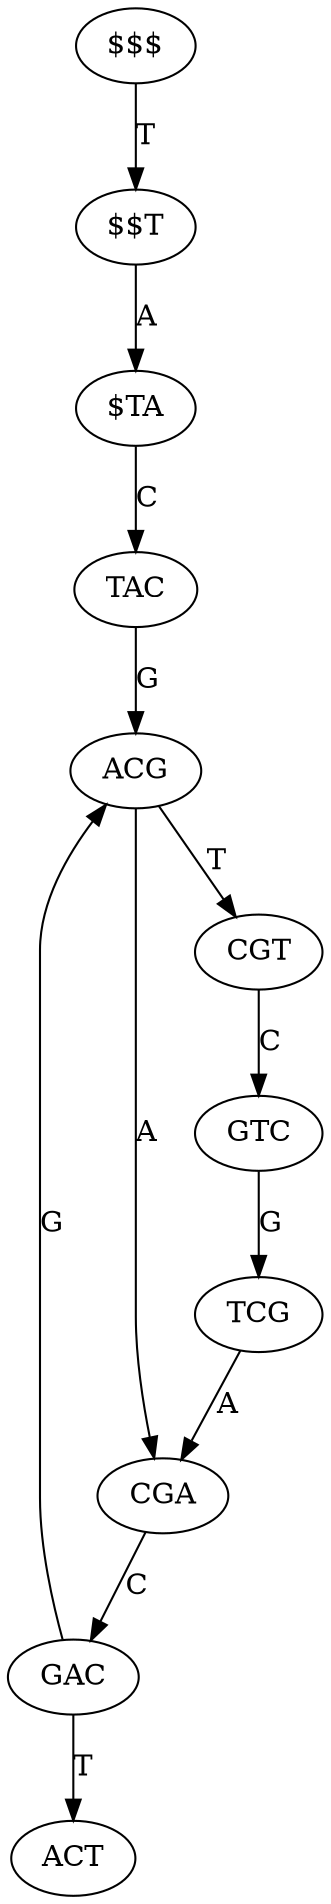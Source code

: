 digraph sample{
	"$$$" -> "$$T" [ label = "T" ];
	"CGA" -> "GAC" [ label = "C" ];
	"$TA" -> "TAC" [ label = "C" ];
	"GAC" -> "ACG" [ label = "G" ];
	"GAC" -> "ACT" [ label = "T" ];
	"TAC" -> "ACG" [ label = "G" ];
	"GTC" -> "TCG" [ label = "G" ];
	"ACG" -> "CGA" [ label = "A" ];
	"ACG" -> "CGT" [ label = "T" ];
	"TCG" -> "CGA" [ label = "A" ];
	"$$T" -> "$TA" [ label = "A" ];
	"CGT" -> "GTC" [ label = "C" ];
}